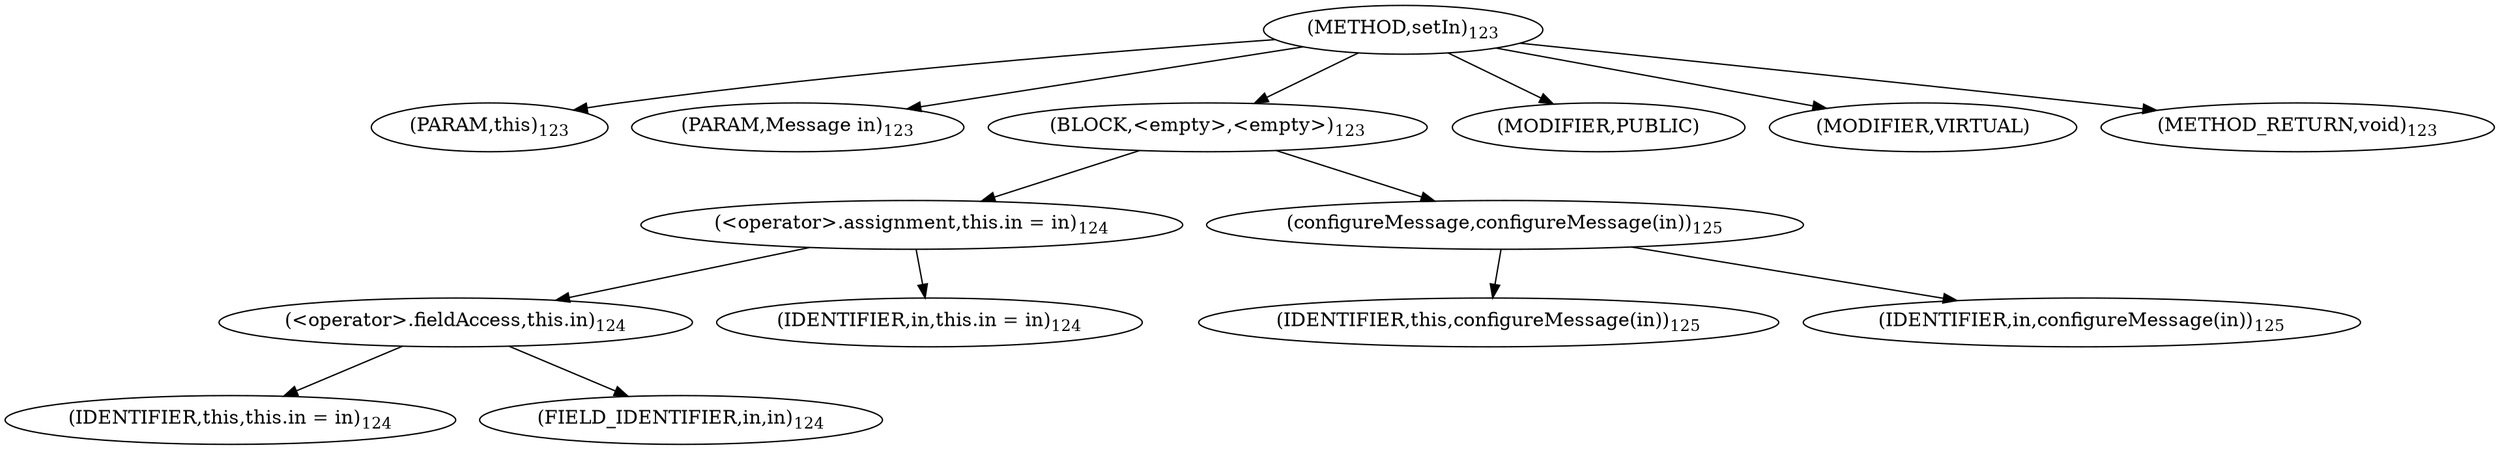 digraph "setIn" {  
"356" [label = <(METHOD,setIn)<SUB>123</SUB>> ]
"32" [label = <(PARAM,this)<SUB>123</SUB>> ]
"357" [label = <(PARAM,Message in)<SUB>123</SUB>> ]
"358" [label = <(BLOCK,&lt;empty&gt;,&lt;empty&gt;)<SUB>123</SUB>> ]
"359" [label = <(&lt;operator&gt;.assignment,this.in = in)<SUB>124</SUB>> ]
"360" [label = <(&lt;operator&gt;.fieldAccess,this.in)<SUB>124</SUB>> ]
"31" [label = <(IDENTIFIER,this,this.in = in)<SUB>124</SUB>> ]
"361" [label = <(FIELD_IDENTIFIER,in,in)<SUB>124</SUB>> ]
"362" [label = <(IDENTIFIER,in,this.in = in)<SUB>124</SUB>> ]
"363" [label = <(configureMessage,configureMessage(in))<SUB>125</SUB>> ]
"33" [label = <(IDENTIFIER,this,configureMessage(in))<SUB>125</SUB>> ]
"364" [label = <(IDENTIFIER,in,configureMessage(in))<SUB>125</SUB>> ]
"365" [label = <(MODIFIER,PUBLIC)> ]
"366" [label = <(MODIFIER,VIRTUAL)> ]
"367" [label = <(METHOD_RETURN,void)<SUB>123</SUB>> ]
  "356" -> "32" 
  "356" -> "357" 
  "356" -> "358" 
  "356" -> "365" 
  "356" -> "366" 
  "356" -> "367" 
  "358" -> "359" 
  "358" -> "363" 
  "359" -> "360" 
  "359" -> "362" 
  "360" -> "31" 
  "360" -> "361" 
  "363" -> "33" 
  "363" -> "364" 
}
